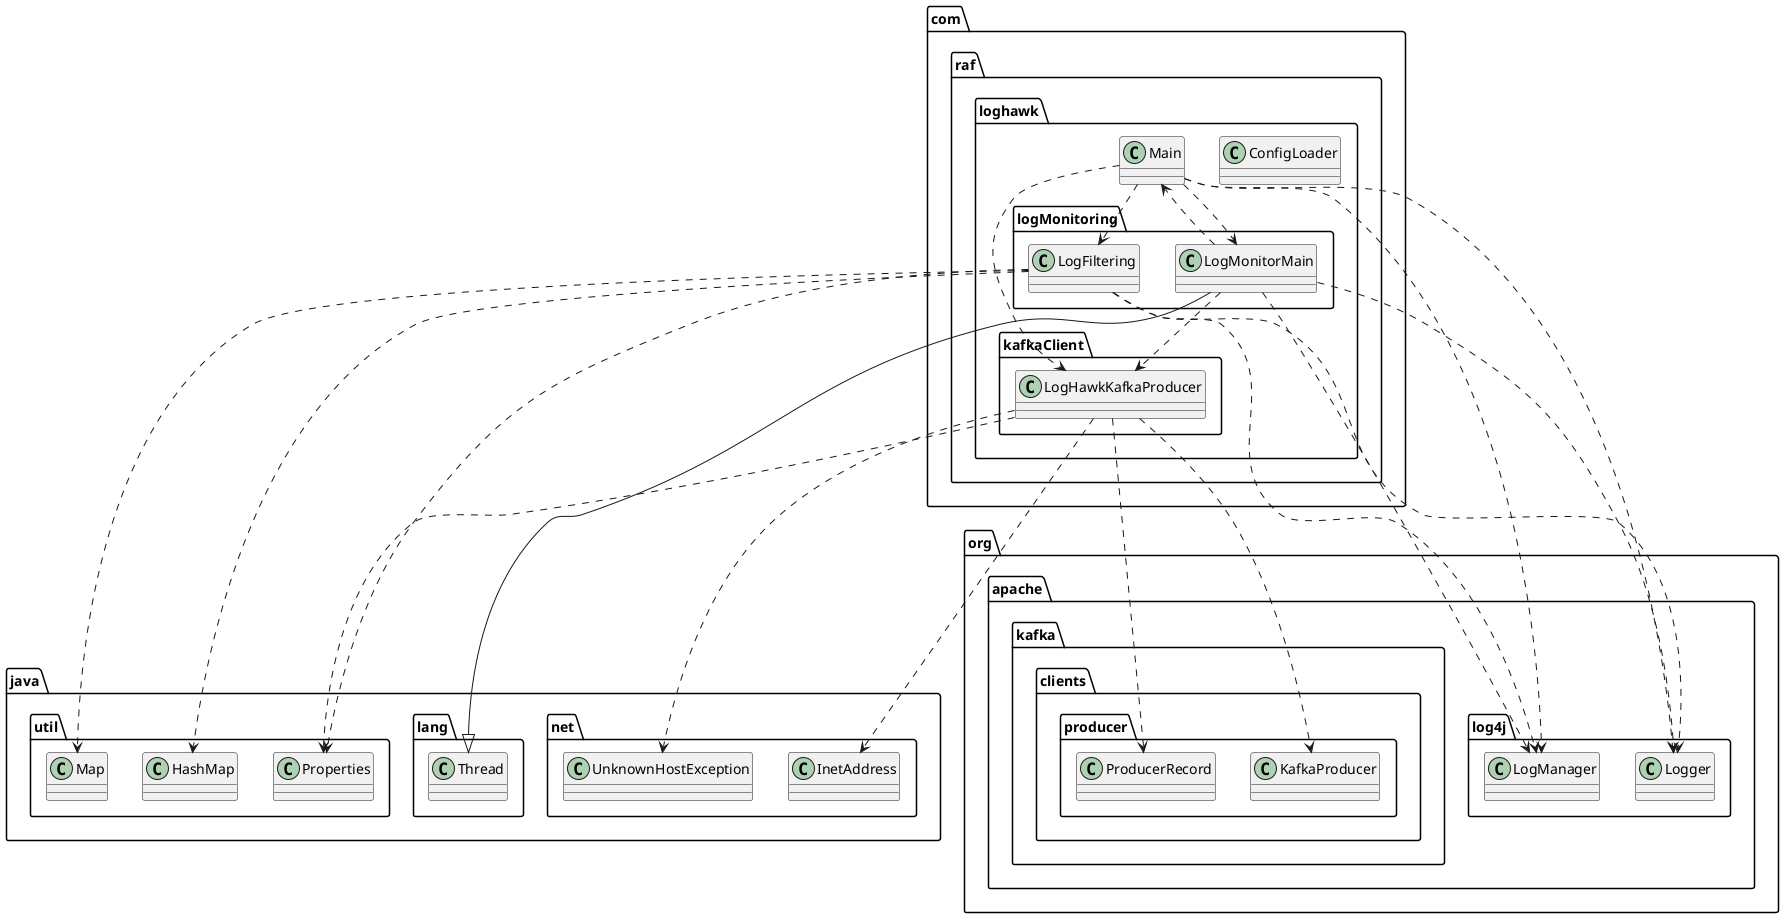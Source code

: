 @startuml
class com.raf.loghawk.ConfigLoader
class com.raf.loghawk.Main
class com.raf.loghawk.kafkaClient.LogHawkKafkaProducer
class com.raf.loghawk.logMonitoring.LogFiltering
class com.raf.loghawk.logMonitoring.LogMonitorMain
class org.apache.kafka.clients.producer.KafkaProducer
class org.apache.kafka.clients.producer.ProducerRecord
class org.apache.log4j.LogManager
class org.apache.log4j.Logger
com.raf.loghawk.Main ..> com.raf.loghawk.kafkaClient.LogHawkKafkaProducer
com.raf.loghawk.Main ..> com.raf.loghawk.logMonitoring.LogFiltering
com.raf.loghawk.Main ..> com.raf.loghawk.logMonitoring.LogMonitorMain
com.raf.loghawk.Main ..> org.apache.log4j.LogManager
com.raf.loghawk.Main ..> org.apache.log4j.Logger
com.raf.loghawk.kafkaClient.LogHawkKafkaProducer ..> java.net.InetAddress
com.raf.loghawk.kafkaClient.LogHawkKafkaProducer ..> java.net.UnknownHostException
com.raf.loghawk.kafkaClient.LogHawkKafkaProducer ..> java.util.Properties
com.raf.loghawk.kafkaClient.LogHawkKafkaProducer ..> org.apache.kafka.clients.producer.KafkaProducer
com.raf.loghawk.kafkaClient.LogHawkKafkaProducer ..> org.apache.kafka.clients.producer.ProducerRecord
com.raf.loghawk.logMonitoring.LogFiltering ..> java.util.HashMap
com.raf.loghawk.logMonitoring.LogFiltering ..> java.util.Map
com.raf.loghawk.logMonitoring.LogFiltering ..> java.util.Properties
com.raf.loghawk.logMonitoring.LogFiltering ..> org.apache.log4j.LogManager
com.raf.loghawk.logMonitoring.LogFiltering ..> org.apache.log4j.Logger
com.raf.loghawk.logMonitoring.LogMonitorMain ..> com.raf.loghawk.Main
com.raf.loghawk.logMonitoring.LogMonitorMain ..> com.raf.loghawk.kafkaClient.LogHawkKafkaProducer
com.raf.loghawk.logMonitoring.LogMonitorMain --|> java.lang.Thread
com.raf.loghawk.logMonitoring.LogMonitorMain ..> org.apache.log4j.LogManager
com.raf.loghawk.logMonitoring.LogMonitorMain ..> org.apache.log4j.Logger
@enduml